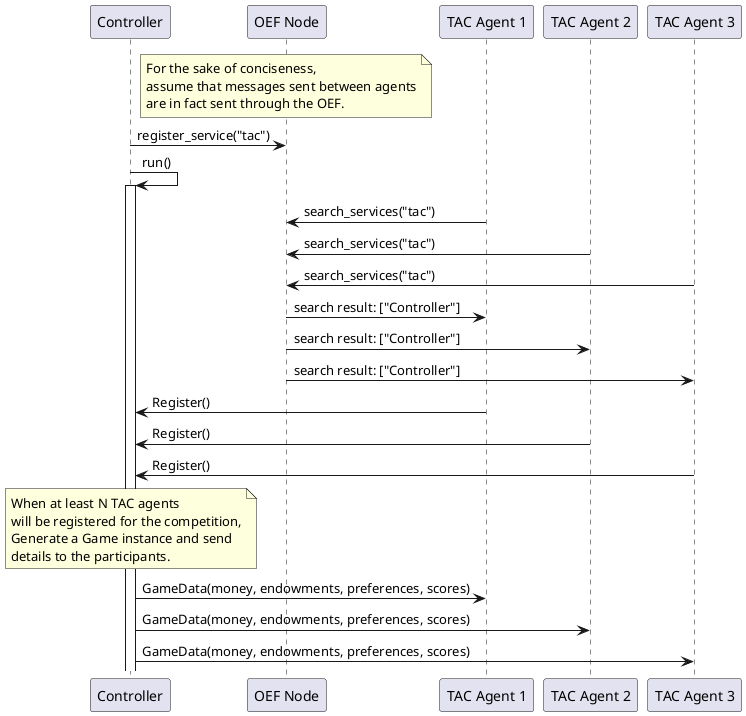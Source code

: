 @startuml

participant "Controller"
participant "OEF Node"
participant "TAC Agent 1"
participant "TAC Agent 2"
participant "TAC Agent 3"

note over "OEF Node"
    For the sake of conciseness,
    assume that messages sent between agents
    are in fact sent through the OEF.
end note

"Controller"->"OEF Node": register_service("tac")
"Controller"->"Controller": run()
activate "Controller"

"TAC Agent 1" -> "OEF Node": search_services("tac")
"TAC Agent 2" -> "OEF Node": search_services("tac")
"TAC Agent 3" -> "OEF Node": search_services("tac")

"OEF Node" -> "TAC Agent 1": search result: ["Controller"]
"OEF Node" -> "TAC Agent 2": search result: ["Controller"]
"OEF Node" -> "TAC Agent 3": search result: ["Controller"]

"TAC Agent 1" -> "Controller": Register()
"TAC Agent 2" -> "Controller": Register()
"TAC Agent 3" -> "Controller": Register()

note over "Controller"
    When at least N TAC agents
    will be registered for the competition,
    Generate a Game instance and send
    details to the participants.
end note

"Controller" -> "TAC Agent 1": GameData(money, endowments, preferences, scores)
"Controller" -> "TAC Agent 2": GameData(money, endowments, preferences, scores)
"Controller" -> "TAC Agent 3": GameData(money, endowments, preferences, scores)

@enduml
